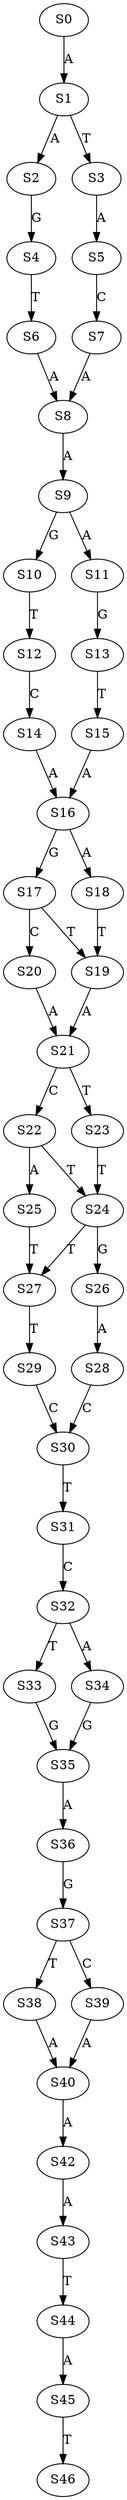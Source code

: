 strict digraph  {
	S0 -> S1 [ label = A ];
	S1 -> S2 [ label = A ];
	S1 -> S3 [ label = T ];
	S2 -> S4 [ label = G ];
	S3 -> S5 [ label = A ];
	S4 -> S6 [ label = T ];
	S5 -> S7 [ label = C ];
	S6 -> S8 [ label = A ];
	S7 -> S8 [ label = A ];
	S8 -> S9 [ label = A ];
	S9 -> S10 [ label = G ];
	S9 -> S11 [ label = A ];
	S10 -> S12 [ label = T ];
	S11 -> S13 [ label = G ];
	S12 -> S14 [ label = C ];
	S13 -> S15 [ label = T ];
	S14 -> S16 [ label = A ];
	S15 -> S16 [ label = A ];
	S16 -> S17 [ label = G ];
	S16 -> S18 [ label = A ];
	S17 -> S19 [ label = T ];
	S17 -> S20 [ label = C ];
	S18 -> S19 [ label = T ];
	S19 -> S21 [ label = A ];
	S20 -> S21 [ label = A ];
	S21 -> S22 [ label = C ];
	S21 -> S23 [ label = T ];
	S22 -> S24 [ label = T ];
	S22 -> S25 [ label = A ];
	S23 -> S24 [ label = T ];
	S24 -> S26 [ label = G ];
	S24 -> S27 [ label = T ];
	S25 -> S27 [ label = T ];
	S26 -> S28 [ label = A ];
	S27 -> S29 [ label = T ];
	S28 -> S30 [ label = C ];
	S29 -> S30 [ label = C ];
	S30 -> S31 [ label = T ];
	S31 -> S32 [ label = C ];
	S32 -> S33 [ label = T ];
	S32 -> S34 [ label = A ];
	S33 -> S35 [ label = G ];
	S34 -> S35 [ label = G ];
	S35 -> S36 [ label = A ];
	S36 -> S37 [ label = G ];
	S37 -> S38 [ label = T ];
	S37 -> S39 [ label = C ];
	S38 -> S40 [ label = A ];
	S39 -> S40 [ label = A ];
	S40 -> S42 [ label = A ];
	S42 -> S43 [ label = A ];
	S43 -> S44 [ label = T ];
	S44 -> S45 [ label = A ];
	S45 -> S46 [ label = T ];
}
